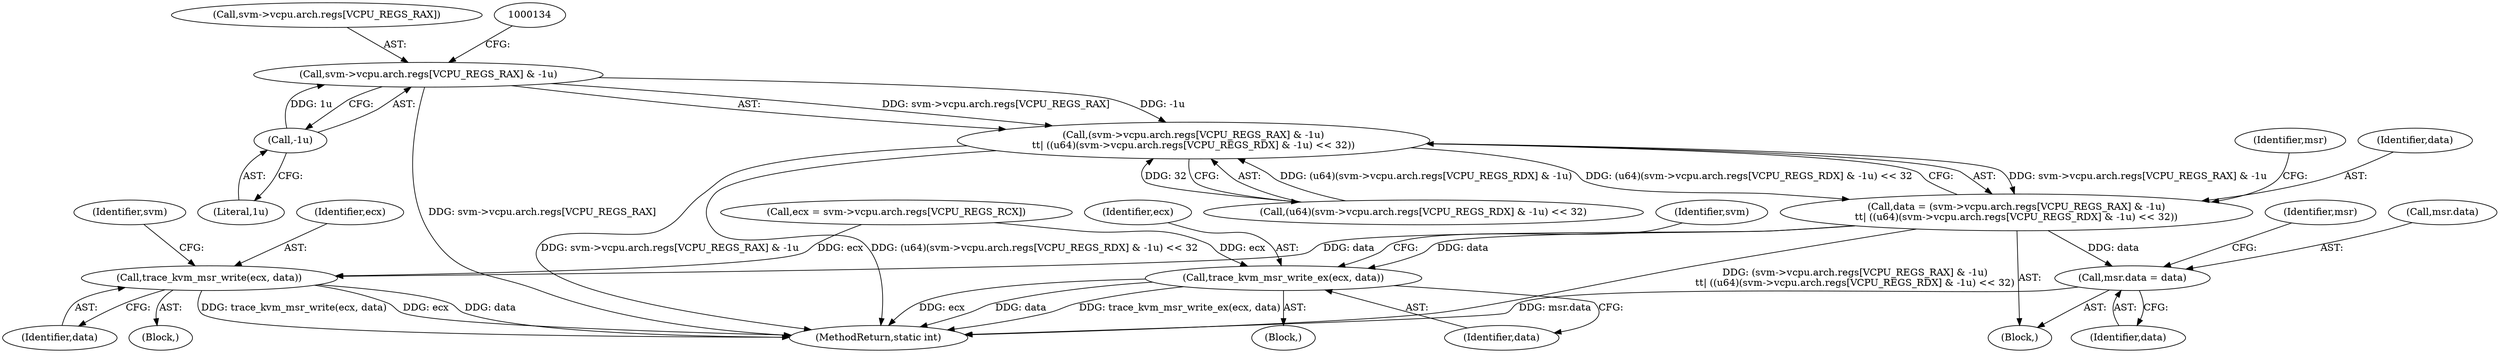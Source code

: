 digraph "0_linux_854e8bb1aa06c578c2c9145fa6bfe3680ef63b23@pointer" {
"1000120" [label="(Call,svm->vcpu.arch.regs[VCPU_REGS_RAX] & -1u)"];
"1000130" [label="(Call,-1u)"];
"1000119" [label="(Call,(svm->vcpu.arch.regs[VCPU_REGS_RAX] & -1u)\n\t\t| ((u64)(svm->vcpu.arch.regs[VCPU_REGS_RDX] & -1u) << 32))"];
"1000117" [label="(Call,data = (svm->vcpu.arch.regs[VCPU_REGS_RAX] & -1u)\n\t\t| ((u64)(svm->vcpu.arch.regs[VCPU_REGS_RDX] & -1u) << 32))"];
"1000148" [label="(Call,msr.data = data)"];
"1000183" [label="(Call,trace_kvm_msr_write_ex(ecx, data))"];
"1000194" [label="(Call,trace_kvm_msr_write(ecx, data))"];
"1000130" [label="(Call,-1u)"];
"1000189" [label="(Identifier,svm)"];
"1000184" [label="(Identifier,ecx)"];
"1000117" [label="(Call,data = (svm->vcpu.arch.regs[VCPU_REGS_RAX] & -1u)\n\t\t| ((u64)(svm->vcpu.arch.regs[VCPU_REGS_RDX] & -1u) << 32))"];
"1000102" [label="(Block,)"];
"1000204" [label="(MethodReturn,static int)"];
"1000182" [label="(Block,)"];
"1000120" [label="(Call,svm->vcpu.arch.regs[VCPU_REGS_RAX] & -1u)"];
"1000194" [label="(Call,trace_kvm_msr_write(ecx, data))"];
"1000196" [label="(Identifier,data)"];
"1000119" [label="(Call,(svm->vcpu.arch.regs[VCPU_REGS_RAX] & -1u)\n\t\t| ((u64)(svm->vcpu.arch.regs[VCPU_REGS_RDX] & -1u) << 32))"];
"1000118" [label="(Identifier,data)"];
"1000193" [label="(Block,)"];
"1000131" [label="(Literal,1u)"];
"1000150" [label="(Identifier,msr)"];
"1000152" [label="(Identifier,data)"];
"1000200" [label="(Identifier,svm)"];
"1000149" [label="(Call,msr.data)"];
"1000183" [label="(Call,trace_kvm_msr_write_ex(ecx, data))"];
"1000195" [label="(Identifier,ecx)"];
"1000185" [label="(Identifier,data)"];
"1000148" [label="(Call,msr.data = data)"];
"1000155" [label="(Identifier,msr)"];
"1000132" [label="(Call,(u64)(svm->vcpu.arch.regs[VCPU_REGS_RDX] & -1u) << 32)"];
"1000105" [label="(Call,ecx = svm->vcpu.arch.regs[VCPU_REGS_RCX])"];
"1000121" [label="(Call,svm->vcpu.arch.regs[VCPU_REGS_RAX])"];
"1000120" -> "1000119"  [label="AST: "];
"1000120" -> "1000130"  [label="CFG: "];
"1000121" -> "1000120"  [label="AST: "];
"1000130" -> "1000120"  [label="AST: "];
"1000134" -> "1000120"  [label="CFG: "];
"1000120" -> "1000204"  [label="DDG: svm->vcpu.arch.regs[VCPU_REGS_RAX]"];
"1000120" -> "1000119"  [label="DDG: svm->vcpu.arch.regs[VCPU_REGS_RAX]"];
"1000120" -> "1000119"  [label="DDG: -1u"];
"1000130" -> "1000120"  [label="DDG: 1u"];
"1000130" -> "1000131"  [label="CFG: "];
"1000131" -> "1000130"  [label="AST: "];
"1000119" -> "1000117"  [label="AST: "];
"1000119" -> "1000132"  [label="CFG: "];
"1000132" -> "1000119"  [label="AST: "];
"1000117" -> "1000119"  [label="CFG: "];
"1000119" -> "1000204"  [label="DDG: (u64)(svm->vcpu.arch.regs[VCPU_REGS_RDX] & -1u) << 32"];
"1000119" -> "1000204"  [label="DDG: svm->vcpu.arch.regs[VCPU_REGS_RAX] & -1u"];
"1000119" -> "1000117"  [label="DDG: svm->vcpu.arch.regs[VCPU_REGS_RAX] & -1u"];
"1000119" -> "1000117"  [label="DDG: (u64)(svm->vcpu.arch.regs[VCPU_REGS_RDX] & -1u) << 32"];
"1000132" -> "1000119"  [label="DDG: (u64)(svm->vcpu.arch.regs[VCPU_REGS_RDX] & -1u)"];
"1000132" -> "1000119"  [label="DDG: 32"];
"1000117" -> "1000102"  [label="AST: "];
"1000118" -> "1000117"  [label="AST: "];
"1000150" -> "1000117"  [label="CFG: "];
"1000117" -> "1000204"  [label="DDG: (svm->vcpu.arch.regs[VCPU_REGS_RAX] & -1u)\n\t\t| ((u64)(svm->vcpu.arch.regs[VCPU_REGS_RDX] & -1u) << 32)"];
"1000117" -> "1000148"  [label="DDG: data"];
"1000117" -> "1000183"  [label="DDG: data"];
"1000117" -> "1000194"  [label="DDG: data"];
"1000148" -> "1000102"  [label="AST: "];
"1000148" -> "1000152"  [label="CFG: "];
"1000149" -> "1000148"  [label="AST: "];
"1000152" -> "1000148"  [label="AST: "];
"1000155" -> "1000148"  [label="CFG: "];
"1000148" -> "1000204"  [label="DDG: msr.data"];
"1000183" -> "1000182"  [label="AST: "];
"1000183" -> "1000185"  [label="CFG: "];
"1000184" -> "1000183"  [label="AST: "];
"1000185" -> "1000183"  [label="AST: "];
"1000189" -> "1000183"  [label="CFG: "];
"1000183" -> "1000204"  [label="DDG: data"];
"1000183" -> "1000204"  [label="DDG: trace_kvm_msr_write_ex(ecx, data)"];
"1000183" -> "1000204"  [label="DDG: ecx"];
"1000105" -> "1000183"  [label="DDG: ecx"];
"1000194" -> "1000193"  [label="AST: "];
"1000194" -> "1000196"  [label="CFG: "];
"1000195" -> "1000194"  [label="AST: "];
"1000196" -> "1000194"  [label="AST: "];
"1000200" -> "1000194"  [label="CFG: "];
"1000194" -> "1000204"  [label="DDG: trace_kvm_msr_write(ecx, data)"];
"1000194" -> "1000204"  [label="DDG: ecx"];
"1000194" -> "1000204"  [label="DDG: data"];
"1000105" -> "1000194"  [label="DDG: ecx"];
}
